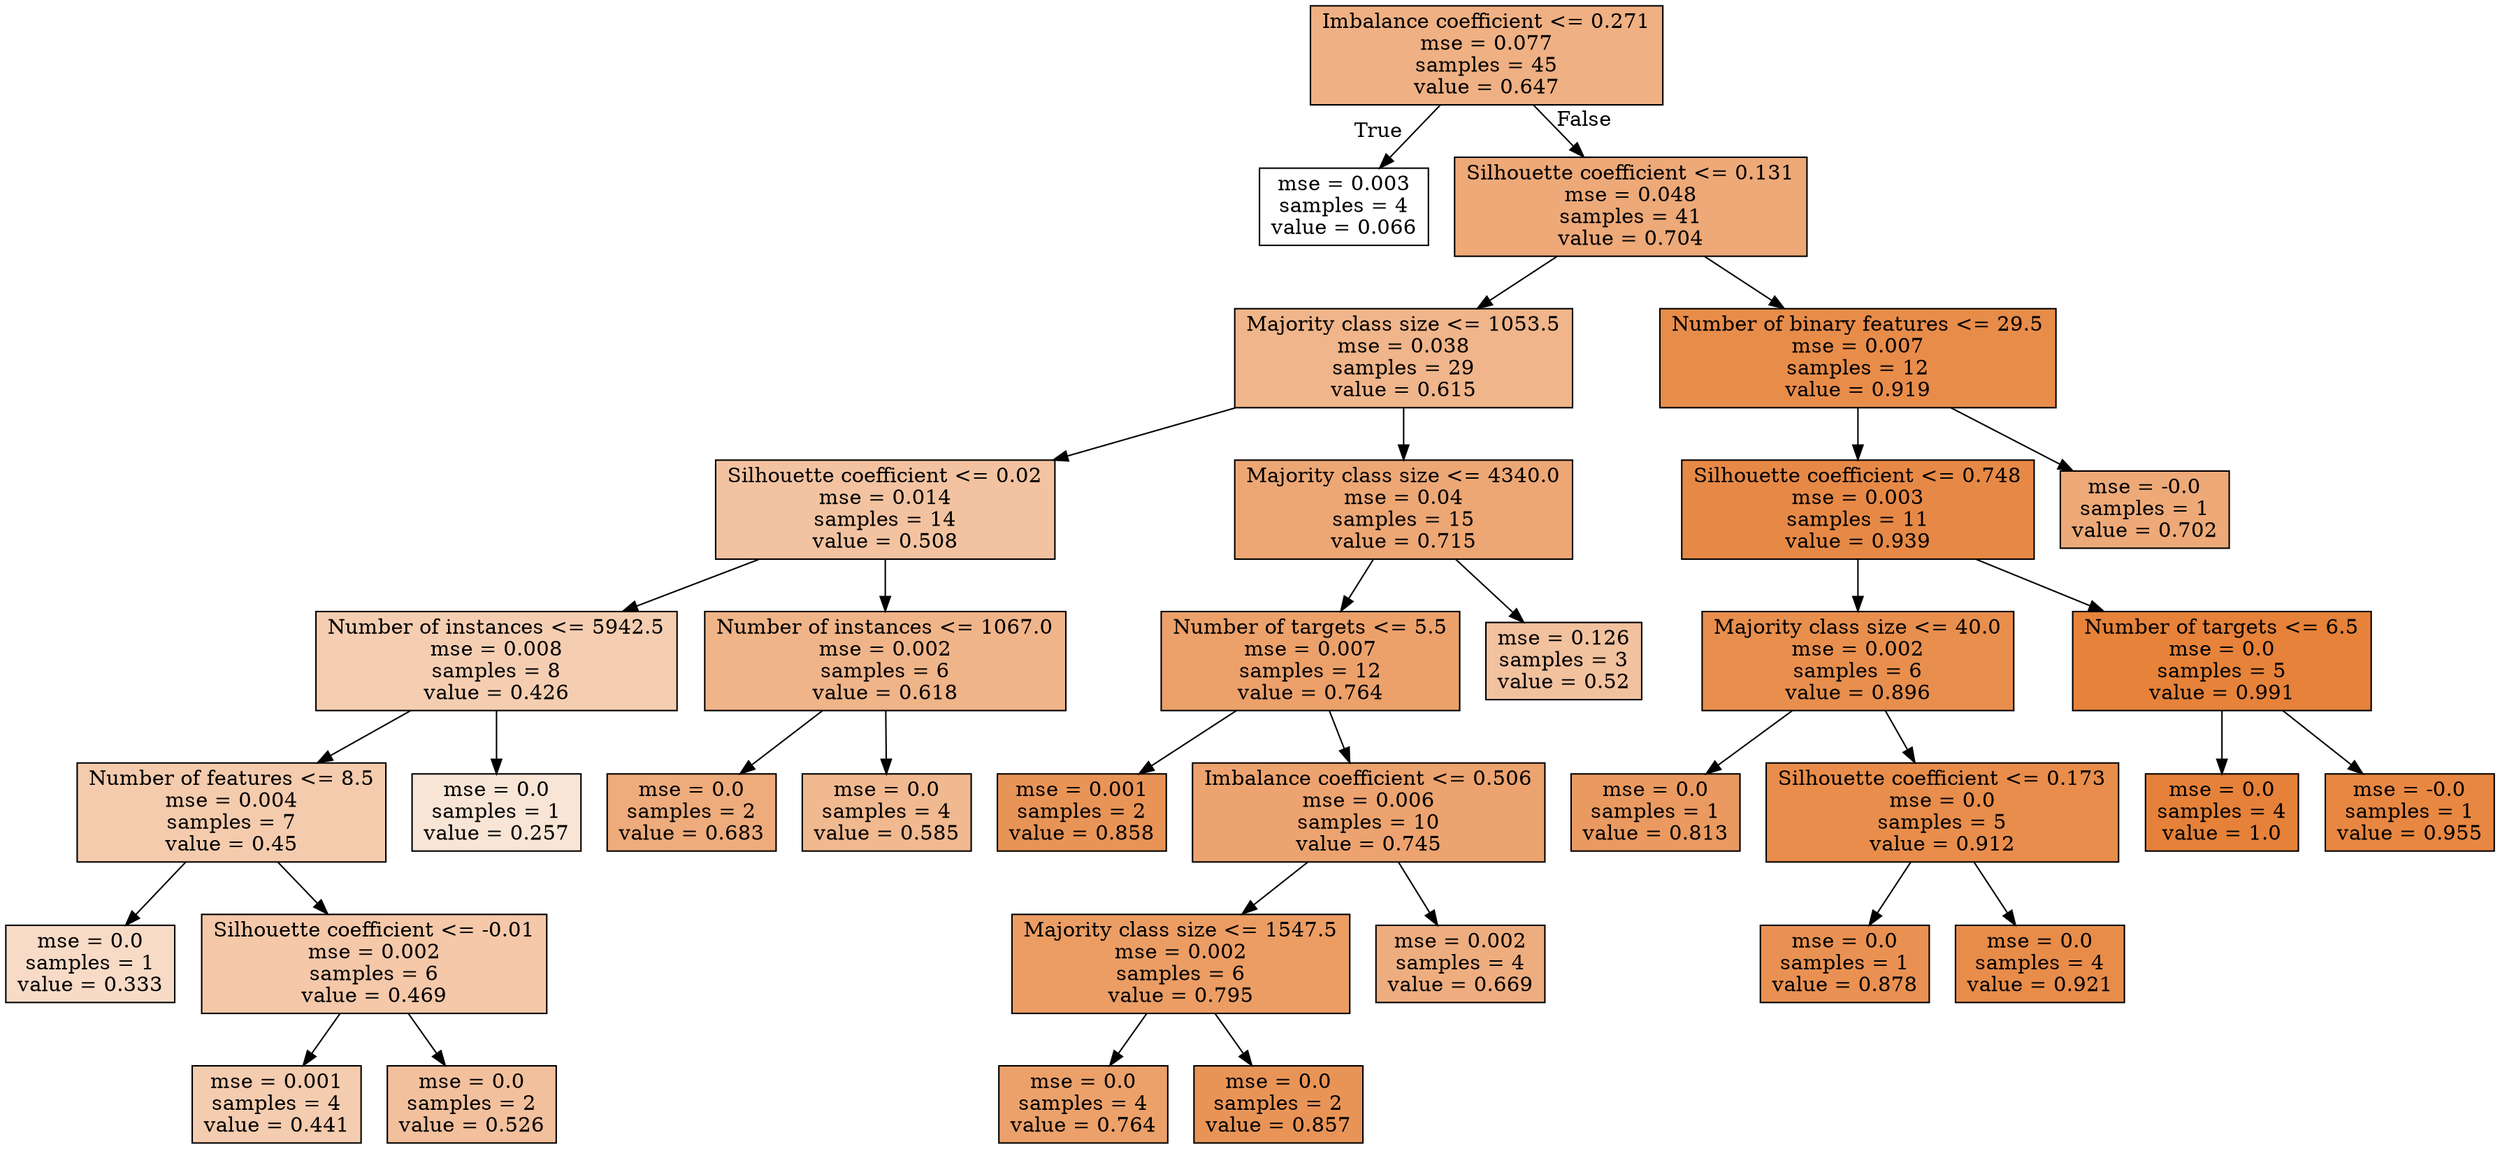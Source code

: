digraph Tree {
node [shape=box, style="filled", color="black"] ;
0 [label="Imbalance coefficient <= 0.271\nmse = 0.077\nsamples = 45\nvalue = 0.647", fillcolor="#e581399f"] ;
1 [label="mse = 0.003\nsamples = 4\nvalue = 0.066", fillcolor="#e5813900"] ;
0 -> 1 [labeldistance=2.5, labelangle=45, headlabel="True"] ;
2 [label="Silhouette coefficient <= 0.131\nmse = 0.048\nsamples = 41\nvalue = 0.704", fillcolor="#e58139ae"] ;
0 -> 2 [labeldistance=2.5, labelangle=-45, headlabel="False"] ;
3 [label="Majority class size <= 1053.5\nmse = 0.038\nsamples = 29\nvalue = 0.615", fillcolor="#e5813996"] ;
2 -> 3 ;
4 [label="Silhouette coefficient <= 0.02\nmse = 0.014\nsamples = 14\nvalue = 0.508", fillcolor="#e5813979"] ;
3 -> 4 ;
5 [label="Number of instances <= 5942.5\nmse = 0.008\nsamples = 8\nvalue = 0.426", fillcolor="#e5813962"] ;
4 -> 5 ;
6 [label="Number of features <= 8.5\nmse = 0.004\nsamples = 7\nvalue = 0.45", fillcolor="#e5813969"] ;
5 -> 6 ;
7 [label="mse = 0.0\nsamples = 1\nvalue = 0.333", fillcolor="#e5813949"] ;
6 -> 7 ;
8 [label="Silhouette coefficient <= -0.01\nmse = 0.002\nsamples = 6\nvalue = 0.469", fillcolor="#e581396e"] ;
6 -> 8 ;
9 [label="mse = 0.001\nsamples = 4\nvalue = 0.441", fillcolor="#e5813966"] ;
8 -> 9 ;
10 [label="mse = 0.0\nsamples = 2\nvalue = 0.526", fillcolor="#e581397e"] ;
8 -> 10 ;
11 [label="mse = 0.0\nsamples = 1\nvalue = 0.257", fillcolor="#e5813934"] ;
5 -> 11 ;
12 [label="Number of instances <= 1067.0\nmse = 0.002\nsamples = 6\nvalue = 0.618", fillcolor="#e5813997"] ;
4 -> 12 ;
13 [label="mse = 0.0\nsamples = 2\nvalue = 0.683", fillcolor="#e58139a9"] ;
12 -> 13 ;
14 [label="mse = 0.0\nsamples = 4\nvalue = 0.585", fillcolor="#e581398e"] ;
12 -> 14 ;
15 [label="Majority class size <= 4340.0\nmse = 0.04\nsamples = 15\nvalue = 0.715", fillcolor="#e58139b1"] ;
3 -> 15 ;
16 [label="Number of targets <= 5.5\nmse = 0.007\nsamples = 12\nvalue = 0.764", fillcolor="#e58139be"] ;
15 -> 16 ;
17 [label="mse = 0.001\nsamples = 2\nvalue = 0.858", fillcolor="#e58139d8"] ;
16 -> 17 ;
18 [label="Imbalance coefficient <= 0.506\nmse = 0.006\nsamples = 10\nvalue = 0.745", fillcolor="#e58139b9"] ;
16 -> 18 ;
19 [label="Majority class size <= 1547.5\nmse = 0.002\nsamples = 6\nvalue = 0.795", fillcolor="#e58139c7"] ;
18 -> 19 ;
20 [label="mse = 0.0\nsamples = 4\nvalue = 0.764", fillcolor="#e58139bf"] ;
19 -> 20 ;
21 [label="mse = 0.0\nsamples = 2\nvalue = 0.857", fillcolor="#e58139d8"] ;
19 -> 21 ;
22 [label="mse = 0.002\nsamples = 4\nvalue = 0.669", fillcolor="#e58139a5"] ;
18 -> 22 ;
23 [label="mse = 0.126\nsamples = 3\nvalue = 0.52", fillcolor="#e581397c"] ;
15 -> 23 ;
24 [label="Number of binary features <= 29.5\nmse = 0.007\nsamples = 12\nvalue = 0.919", fillcolor="#e58139e9"] ;
2 -> 24 ;
25 [label="Silhouette coefficient <= 0.748\nmse = 0.003\nsamples = 11\nvalue = 0.939", fillcolor="#e58139ee"] ;
24 -> 25 ;
26 [label="Majority class size <= 40.0\nmse = 0.002\nsamples = 6\nvalue = 0.896", fillcolor="#e58139e3"] ;
25 -> 26 ;
27 [label="mse = 0.0\nsamples = 1\nvalue = 0.813", fillcolor="#e58139cc"] ;
26 -> 27 ;
28 [label="Silhouette coefficient <= 0.173\nmse = 0.0\nsamples = 5\nvalue = 0.912", fillcolor="#e58139e7"] ;
26 -> 28 ;
29 [label="mse = 0.0\nsamples = 1\nvalue = 0.878", fillcolor="#e58139de"] ;
28 -> 29 ;
30 [label="mse = 0.0\nsamples = 4\nvalue = 0.921", fillcolor="#e58139e9"] ;
28 -> 30 ;
31 [label="Number of targets <= 6.5\nmse = 0.0\nsamples = 5\nvalue = 0.991", fillcolor="#e58139fd"] ;
25 -> 31 ;
32 [label="mse = 0.0\nsamples = 4\nvalue = 1.0", fillcolor="#e58139ff"] ;
31 -> 32 ;
33 [label="mse = -0.0\nsamples = 1\nvalue = 0.955", fillcolor="#e58139f3"] ;
31 -> 33 ;
34 [label="mse = -0.0\nsamples = 1\nvalue = 0.702", fillcolor="#e58139ae"] ;
24 -> 34 ;
}
